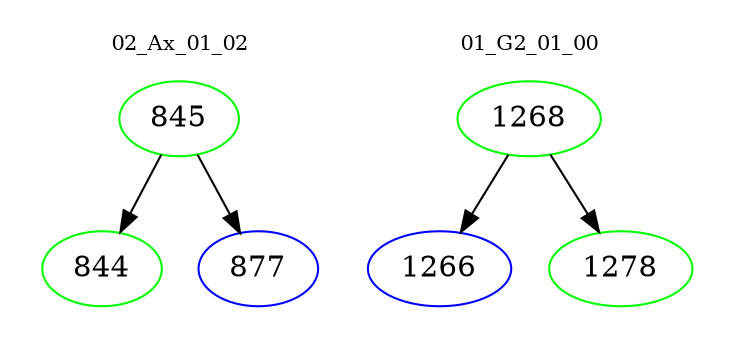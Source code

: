 digraph{
subgraph cluster_0 {
color = white
label = "02_Ax_01_02";
fontsize=10;
T0_845 [label="845", color="green"]
T0_845 -> T0_844 [color="black"]
T0_844 [label="844", color="green"]
T0_845 -> T0_877 [color="black"]
T0_877 [label="877", color="blue"]
}
subgraph cluster_1 {
color = white
label = "01_G2_01_00";
fontsize=10;
T1_1268 [label="1268", color="green"]
T1_1268 -> T1_1266 [color="black"]
T1_1266 [label="1266", color="blue"]
T1_1268 -> T1_1278 [color="black"]
T1_1278 [label="1278", color="green"]
}
}
